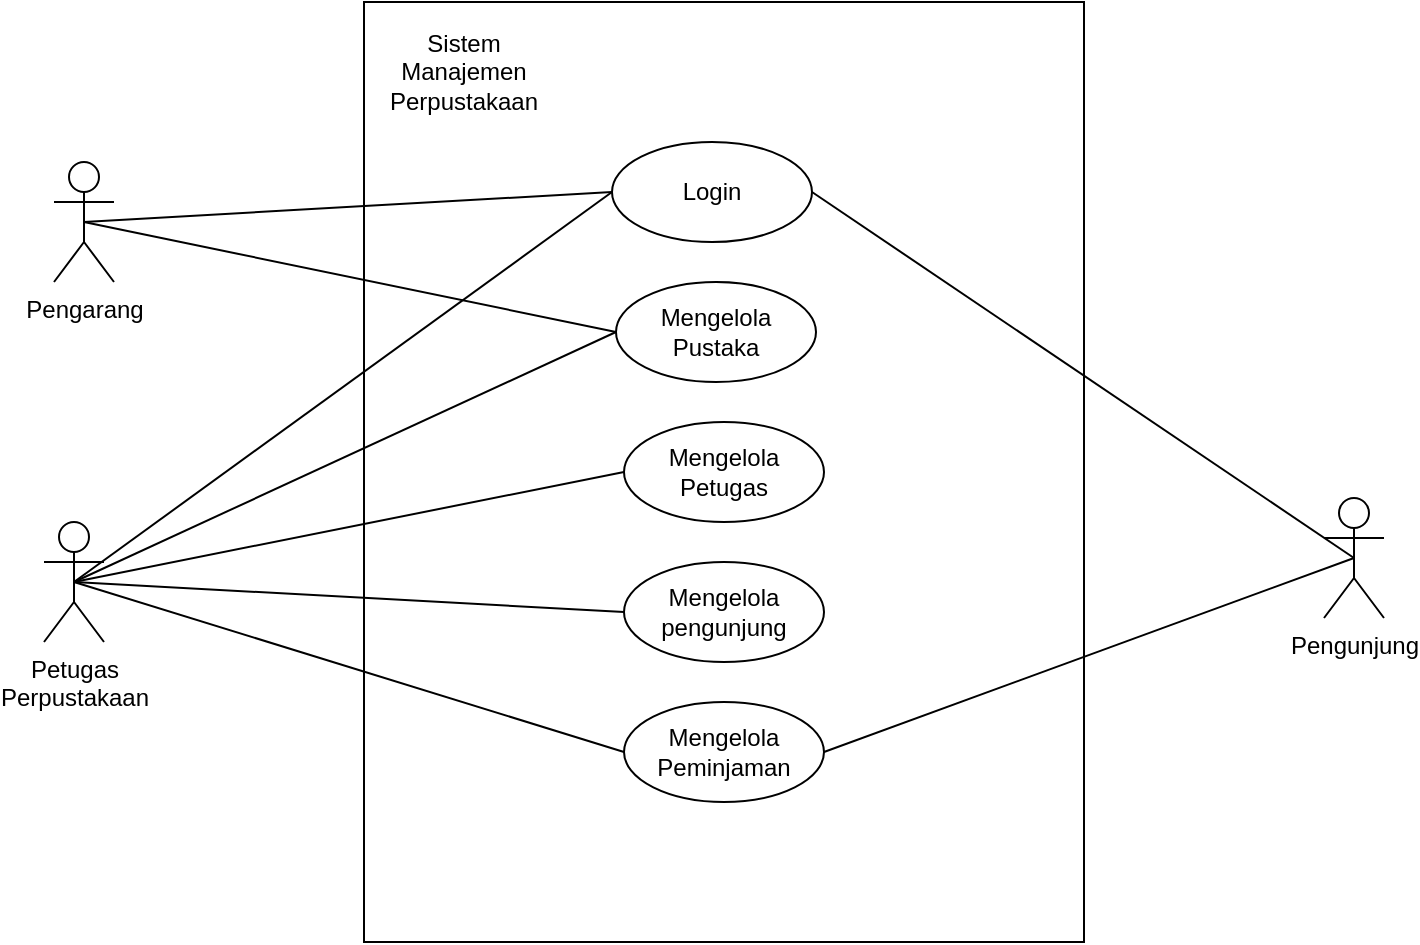 <mxfile version="26.0.6">
  <diagram id="C5RBs43oDa-KdzZeNtuy" name="Page-1">
    <mxGraphModel dx="658" dy="390" grid="1" gridSize="10" guides="1" tooltips="1" connect="1" arrows="1" fold="1" page="1" pageScale="1" pageWidth="827" pageHeight="1169" math="0" shadow="0">
      <root>
        <mxCell id="WIyWlLk6GJQsqaUBKTNV-0" />
        <mxCell id="WIyWlLk6GJQsqaUBKTNV-1" parent="WIyWlLk6GJQsqaUBKTNV-0" />
        <mxCell id="rvYP6kzlS2EjgGxH1FUQ-0" value="" style="rounded=0;whiteSpace=wrap;html=1;" parent="WIyWlLk6GJQsqaUBKTNV-1" vertex="1">
          <mxGeometry x="240" y="80" width="360" height="470" as="geometry" />
        </mxCell>
        <mxCell id="rvYP6kzlS2EjgGxH1FUQ-1" value="Petugas&lt;div&gt;Perpustakaan&lt;/div&gt;" style="shape=umlActor;verticalLabelPosition=bottom;verticalAlign=top;html=1;outlineConnect=0;" parent="WIyWlLk6GJQsqaUBKTNV-1" vertex="1">
          <mxGeometry x="80" y="340" width="30" height="60" as="geometry" />
        </mxCell>
        <mxCell id="rvYP6kzlS2EjgGxH1FUQ-2" value="Pengarang" style="shape=umlActor;verticalLabelPosition=bottom;verticalAlign=top;html=1;outlineConnect=0;" parent="WIyWlLk6GJQsqaUBKTNV-1" vertex="1">
          <mxGeometry x="85" y="160" width="30" height="60" as="geometry" />
        </mxCell>
        <mxCell id="rvYP6kzlS2EjgGxH1FUQ-3" value="Pengunjung" style="shape=umlActor;verticalLabelPosition=bottom;verticalAlign=top;html=1;outlineConnect=0;" parent="WIyWlLk6GJQsqaUBKTNV-1" vertex="1">
          <mxGeometry x="720" y="328" width="30" height="60" as="geometry" />
        </mxCell>
        <mxCell id="rvYP6kzlS2EjgGxH1FUQ-4" value="Sistem Manajemen Perpustakaan" style="text;html=1;align=center;verticalAlign=middle;whiteSpace=wrap;rounded=0;" parent="WIyWlLk6GJQsqaUBKTNV-1" vertex="1">
          <mxGeometry x="260" y="100" width="60" height="30" as="geometry" />
        </mxCell>
        <mxCell id="rvYP6kzlS2EjgGxH1FUQ-6" value="Login" style="ellipse;whiteSpace=wrap;html=1;" parent="WIyWlLk6GJQsqaUBKTNV-1" vertex="1">
          <mxGeometry x="364" y="150" width="100" height="50" as="geometry" />
        </mxCell>
        <mxCell id="rvYP6kzlS2EjgGxH1FUQ-7" value="Mengelola&lt;div&gt;Pustaka&lt;/div&gt;" style="ellipse;whiteSpace=wrap;html=1;" parent="WIyWlLk6GJQsqaUBKTNV-1" vertex="1">
          <mxGeometry x="366" y="220" width="100" height="50" as="geometry" />
        </mxCell>
        <mxCell id="rvYP6kzlS2EjgGxH1FUQ-8" value="" style="endArrow=none;html=1;rounded=0;entryX=0;entryY=0.5;entryDx=0;entryDy=0;exitX=0.5;exitY=0.5;exitDx=0;exitDy=0;exitPerimeter=0;" parent="WIyWlLk6GJQsqaUBKTNV-1" source="rvYP6kzlS2EjgGxH1FUQ-1" target="rvYP6kzlS2EjgGxH1FUQ-6" edge="1">
          <mxGeometry width="50" height="50" relative="1" as="geometry">
            <mxPoint x="380" y="380" as="sourcePoint" />
            <mxPoint x="430" y="330" as="targetPoint" />
          </mxGeometry>
        </mxCell>
        <mxCell id="rvYP6kzlS2EjgGxH1FUQ-9" value="" style="endArrow=none;html=1;rounded=0;exitX=0.5;exitY=0.5;exitDx=0;exitDy=0;exitPerimeter=0;entryX=1;entryY=0.5;entryDx=0;entryDy=0;" parent="WIyWlLk6GJQsqaUBKTNV-1" source="rvYP6kzlS2EjgGxH1FUQ-3" target="rvYP6kzlS2EjgGxH1FUQ-6" edge="1">
          <mxGeometry width="50" height="50" relative="1" as="geometry">
            <mxPoint x="380" y="380" as="sourcePoint" />
            <mxPoint x="430" y="330" as="targetPoint" />
          </mxGeometry>
        </mxCell>
        <mxCell id="rvYP6kzlS2EjgGxH1FUQ-10" value="" style="endArrow=none;html=1;rounded=0;exitX=0.5;exitY=0.5;exitDx=0;exitDy=0;exitPerimeter=0;entryX=0;entryY=0.5;entryDx=0;entryDy=0;" parent="WIyWlLk6GJQsqaUBKTNV-1" source="rvYP6kzlS2EjgGxH1FUQ-2" target="rvYP6kzlS2EjgGxH1FUQ-6" edge="1">
          <mxGeometry width="50" height="50" relative="1" as="geometry">
            <mxPoint x="380" y="380" as="sourcePoint" />
            <mxPoint x="430" y="330" as="targetPoint" />
          </mxGeometry>
        </mxCell>
        <mxCell id="rvYP6kzlS2EjgGxH1FUQ-11" value="Mengelola&lt;div&gt;Petugas&lt;/div&gt;" style="ellipse;whiteSpace=wrap;html=1;" parent="WIyWlLk6GJQsqaUBKTNV-1" vertex="1">
          <mxGeometry x="370" y="290" width="100" height="50" as="geometry" />
        </mxCell>
        <mxCell id="rvYP6kzlS2EjgGxH1FUQ-12" value="Mengelola&lt;div&gt;pengunjung&lt;/div&gt;" style="ellipse;whiteSpace=wrap;html=1;" parent="WIyWlLk6GJQsqaUBKTNV-1" vertex="1">
          <mxGeometry x="370" y="360" width="100" height="50" as="geometry" />
        </mxCell>
        <mxCell id="rvYP6kzlS2EjgGxH1FUQ-13" value="Mengelola&lt;div&gt;Peminjaman&lt;/div&gt;" style="ellipse;whiteSpace=wrap;html=1;" parent="WIyWlLk6GJQsqaUBKTNV-1" vertex="1">
          <mxGeometry x="370" y="430" width="100" height="50" as="geometry" />
        </mxCell>
        <mxCell id="rvYP6kzlS2EjgGxH1FUQ-14" value="" style="endArrow=none;html=1;rounded=0;exitX=0.5;exitY=0.5;exitDx=0;exitDy=0;exitPerimeter=0;entryX=0;entryY=0.5;entryDx=0;entryDy=0;" parent="WIyWlLk6GJQsqaUBKTNV-1" source="rvYP6kzlS2EjgGxH1FUQ-2" target="rvYP6kzlS2EjgGxH1FUQ-7" edge="1">
          <mxGeometry width="50" height="50" relative="1" as="geometry">
            <mxPoint x="150" y="420" as="sourcePoint" />
            <mxPoint x="200" y="370" as="targetPoint" />
          </mxGeometry>
        </mxCell>
        <mxCell id="rvYP6kzlS2EjgGxH1FUQ-15" value="" style="endArrow=none;html=1;rounded=0;entryX=0;entryY=0.5;entryDx=0;entryDy=0;exitX=0.5;exitY=0.5;exitDx=0;exitDy=0;exitPerimeter=0;" parent="WIyWlLk6GJQsqaUBKTNV-1" source="rvYP6kzlS2EjgGxH1FUQ-1" target="rvYP6kzlS2EjgGxH1FUQ-7" edge="1">
          <mxGeometry width="50" height="50" relative="1" as="geometry">
            <mxPoint x="110" y="160" as="sourcePoint" />
            <mxPoint x="374" y="185" as="targetPoint" />
          </mxGeometry>
        </mxCell>
        <mxCell id="rvYP6kzlS2EjgGxH1FUQ-16" value="" style="endArrow=none;html=1;rounded=0;entryX=0;entryY=0.5;entryDx=0;entryDy=0;exitX=0.5;exitY=0.5;exitDx=0;exitDy=0;exitPerimeter=0;" parent="WIyWlLk6GJQsqaUBKTNV-1" source="rvYP6kzlS2EjgGxH1FUQ-1" target="rvYP6kzlS2EjgGxH1FUQ-11" edge="1">
          <mxGeometry width="50" height="50" relative="1" as="geometry">
            <mxPoint x="110" y="160" as="sourcePoint" />
            <mxPoint x="374" y="255" as="targetPoint" />
          </mxGeometry>
        </mxCell>
        <mxCell id="rvYP6kzlS2EjgGxH1FUQ-17" value="" style="endArrow=none;html=1;rounded=0;entryX=0;entryY=0.5;entryDx=0;entryDy=0;exitX=0.5;exitY=0.5;exitDx=0;exitDy=0;exitPerimeter=0;" parent="WIyWlLk6GJQsqaUBKTNV-1" source="rvYP6kzlS2EjgGxH1FUQ-1" target="rvYP6kzlS2EjgGxH1FUQ-12" edge="1">
          <mxGeometry width="50" height="50" relative="1" as="geometry">
            <mxPoint x="110" y="160" as="sourcePoint" />
            <mxPoint x="380" y="325" as="targetPoint" />
          </mxGeometry>
        </mxCell>
        <mxCell id="rvYP6kzlS2EjgGxH1FUQ-18" value="" style="endArrow=none;html=1;rounded=0;entryX=0;entryY=0.5;entryDx=0;entryDy=0;exitX=0.5;exitY=0.5;exitDx=0;exitDy=0;exitPerimeter=0;" parent="WIyWlLk6GJQsqaUBKTNV-1" source="rvYP6kzlS2EjgGxH1FUQ-1" target="rvYP6kzlS2EjgGxH1FUQ-13" edge="1">
          <mxGeometry width="50" height="50" relative="1" as="geometry">
            <mxPoint x="110" y="160" as="sourcePoint" />
            <mxPoint x="380" y="395" as="targetPoint" />
          </mxGeometry>
        </mxCell>
        <mxCell id="rvYP6kzlS2EjgGxH1FUQ-19" value="" style="endArrow=none;html=1;rounded=0;entryX=1;entryY=0.5;entryDx=0;entryDy=0;exitX=0.5;exitY=0.5;exitDx=0;exitDy=0;exitPerimeter=0;" parent="WIyWlLk6GJQsqaUBKTNV-1" source="rvYP6kzlS2EjgGxH1FUQ-3" target="rvYP6kzlS2EjgGxH1FUQ-13" edge="1">
          <mxGeometry width="50" height="50" relative="1" as="geometry">
            <mxPoint x="740" y="360" as="sourcePoint" />
            <mxPoint x="474" y="185" as="targetPoint" />
          </mxGeometry>
        </mxCell>
      </root>
    </mxGraphModel>
  </diagram>
</mxfile>
